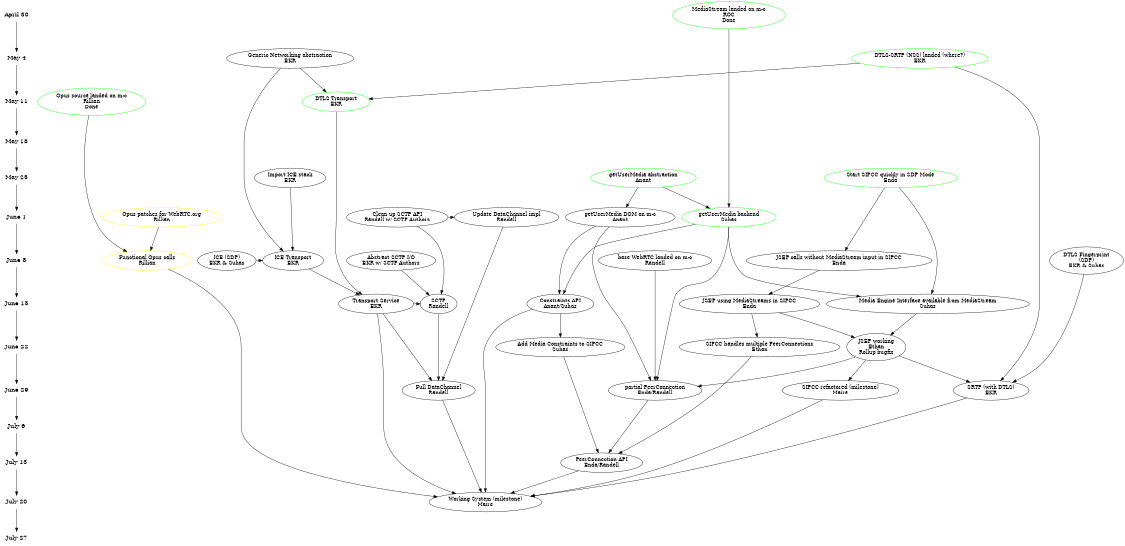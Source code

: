 digraph G {
ranksep=.75; size = "7.5,7.5";
{
node [shape=plaintext, fontsize=16]; /* the time-line graph */ 
     "April 30"-> "May 4"-> "May 11"-> "May 18"-> "May 25"-> "June 1"-> "June 8"-> "June 15"-> "June 22"-> "June 29"-> "July 6"-> "July 13"-> "July 20"-> "July 27"
}

	{rank = same; "April 30";
	   mediastream [label = "MediaStream landed on m-c\nROC\nDone" color=green];
        }
        
        {
           rank = same; "May 4";
	   genericio [label = "Generic Networking abstraction\nEKR"]
	   dtlssrtp [label = "DTLS-SRTP (NSS) landed (where?)\nEKR" color=green]
        }

	{rank = same; "May 11";
	   opussrc [label = "Opus source landed on m-c\nRillian\nDone" color = green]
	   dtlstransport [label = "DTLS Transport\nEKR"  color=green];
	}
        mediastream->getusermedia
	dtlssrtp -> dtlstransport
	genericio -> dtlstransport

	{rank = same; "May 18";
	}
	
	{rank = same; "May 25";
	   getusermedia_abstract [label = "getUserMedia abstraction\nAnant" color=green]
	   nicer [label = "Import ICE stack\nEKR"];
	   sipccsdp [ label = "Start SIPCC quickly in SDP Mode\nEnda" color=green];
        }	   	   
	getusermedia_abstract->getusermedia_DOM
	getusermedia_abstract->getusermedia
	webrtc->peerconnection_first

	{rank = same; "June 1";
	   sctpupdate [label = "Clean up SCTP API\nRandell w/ SCTP Authors"];
	   datachannelupdate [label = "Update DataChannel impl\nRandell"];
	   getusermedia [label = "getUserMedia backend\nSuhas" color=green]
	   getusermedia_DOM [label = "getUserMedia DOM on m-c\nAnant"]
	   opuswebrtc [label = "Opus patches for WebRTC.org\nRillian" color = yellow];
        }
	getusermedia -> peerconnection_first
	getusermedia_DOM -> peerconnection_first
	opussrc -> opus
	opuswebrtc -> opus

	{rank = same; "June 8";
	   opus [ label = "Functional Opus calls\nRillian" color=yellow];
	   webrtc [label = "base WebRTC landed on m-c\nRandell"];
	   icetransport [ label = "ICE Transport\nEKR"];
	   sctpio [ label = "Abstract SCTP I/O\nEKR w/ SCTP Authors"]
	   dtlsfingerprint [ label = "DTLS Fingerprint\n(SDP)\nEKR & Suhas"];
	   iceparams [label = "ICE (SDP)\nEKR & Suhas"];
           sipccjsep [ label = "JSEP calls without MediaStream input in SIPCC\nEnda"];
	}

	nicer -> icetransport
	genericio -> icetransport
	iceparams -> icetransport
        sipccsdp -> sipccjsep

	{rank = same; "June 15";
	   constraints [label = "Constraints API\nAnant/Suhas"];
	   transport [label = "Transport Service\nEKR"];
	   sctp [label = "SCTP\nRandell"];
           sipccjsepmediastreams [label = "JSEP using MediaStreams in SIPCC\nEnda"];
           sipccmediaengine [label = "Media Engine Interface available from MediaStream\nSuhas"];
	} 
	getusermedia_DOM -> constraints;
	getusermedia -> constraints;
	dtlstransport -> transport
	icetransport -> transport
	sipccjsep -> sipccjsepmediastreams
	getusermedia -> sipccmediaengine
        sipccsdp -> sipccmediaengine

        {rank = same; "June 22"; 
	  JSEP [ label = "JSEP working\nEthan\nRollup bugfix"]; 
          sipccmediaconstraints [ label = "Add Media Constraints to SIPCC\nSuhas"]; 
          sipccmultipeerconn [label = "SIPCC handles multiple PeerConnections\nEthan"];
        }
	sipccjsepmediastreams -> JSEP
	sipccmediaengine -> JSEP
        sipccjsepmediastreams -> sipccmultipeerconn
	constraints -> sipccmediaconstraints

        {rank = same; "June 29"; 
	   datachannel [label = "Full DataChannel\nRandell"];
	   srtp [label = "SRTP (with DTLS)\nEKR"] 
	   sipccrefactor [label = "SIPCC refactored (milestone)\nMaire"];
	   peerconnection_first [label = "partial PeerConnection\nEnda/Randell"];
	}
        dtlsfingerprint -> srtp
	dtlssrtp -> srtp
	JSEP -> srtp
	JSEP -> peerconnection_first
        JSEP -> sipccrefactor

        {rank = same; "July 13"; 
	   peerconnection [label = "PeerConnection API\nEnda/Randell"];
	}
	peerconnection_first -> peerconnection
        sipccmediaconstraints -> peerconnection
        sipccmultipeerconn -> peerconnection

        {rank = same; "July 20"; 
	   working [ label = "Working System (milestone)\nMaire" ] 
	}
	

	transport -> working
	transport -> datachannel
	peerconnection -> working
	sctpio-> sctp
	sctpupdate -> sctp
	sctpupdate -> datachannelupdate
	datachannelupdate -> datachannel
	sctp -> datachannel
	transport ->sctp
	datachannel -> working
	srtp -> working
	constraints->working
	opus -> working
	sipccrefactor -> working
}

